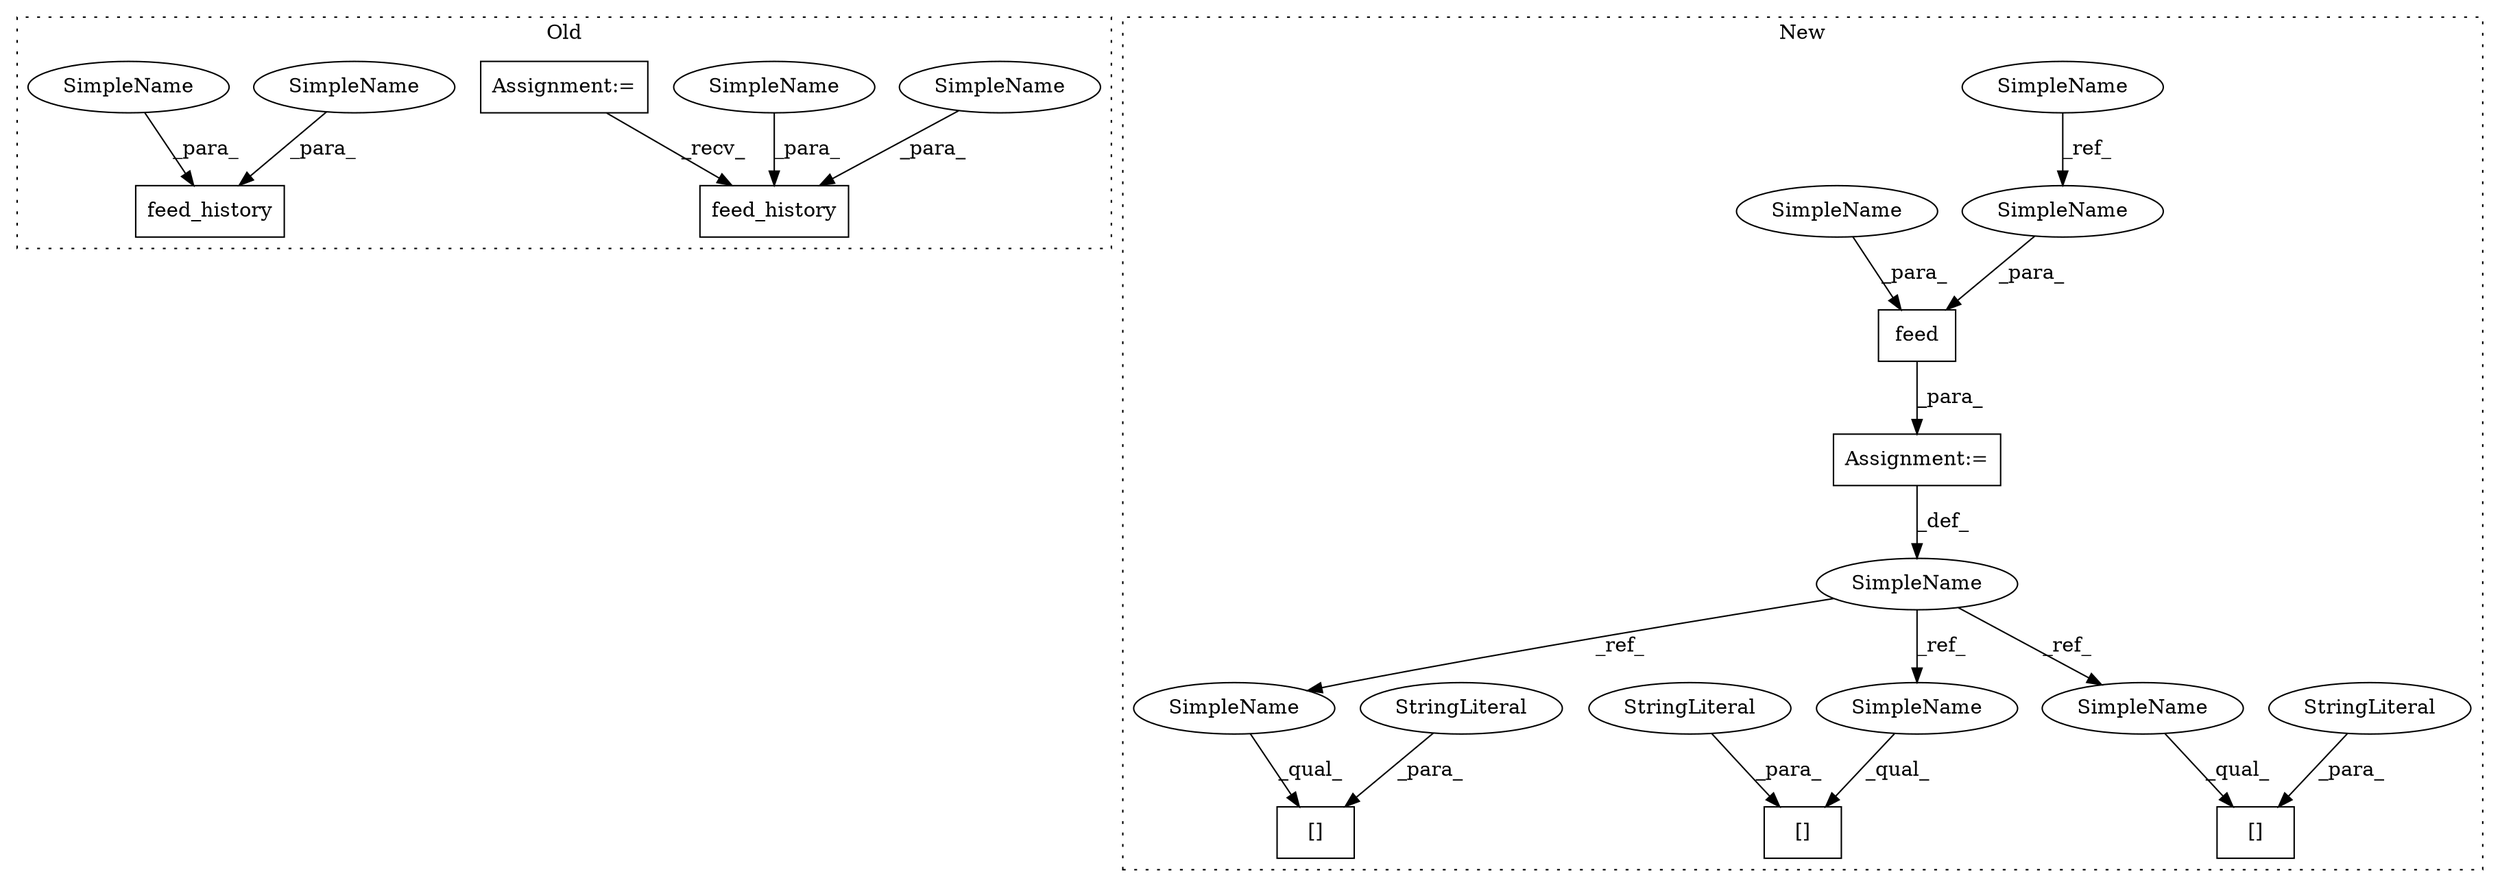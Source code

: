 digraph G {
subgraph cluster0 {
1 [label="feed_history" a="32" s="9080,9109" l="13,1" shape="box"];
7 [label="feed_history" a="32" s="8998,9027" l="13,1" shape="box"];
10 [label="Assignment:=" a="7" s="8726" l="17" shape="box"];
15 [label="SimpleName" a="42" s="9019" l="8" shape="ellipse"];
16 [label="SimpleName" a="42" s="9101" l="8" shape="ellipse"];
21 [label="SimpleName" a="42" s="9011" l="7" shape="ellipse"];
22 [label="SimpleName" a="42" s="9093" l="7" shape="ellipse"];
label = "Old";
style="dotted";
}
subgraph cluster1 {
2 [label="[]" a="2" s="8751,8785" l="14,1" shape="box"];
3 [label="feed" a="32" s="8626,8647" l="5,1" shape="box"];
4 [label="[]" a="2" s="8682,8716" l="14,1" shape="box"];
5 [label="SimpleName" a="42" s="8598" l="13" shape="ellipse"];
6 [label="[]" a="2" s="8819,8847" l="14,1" shape="box"];
8 [label="SimpleName" a="42" s="8297" l="7" shape="ellipse"];
9 [label="Assignment:=" a="7" s="8611" l="1" shape="box"];
11 [label="StringLiteral" a="45" s="8696" l="20" shape="ellipse"];
12 [label="StringLiteral" a="45" s="8765" l="20" shape="ellipse"];
13 [label="StringLiteral" a="45" s="8833" l="14" shape="ellipse"];
14 [label="SimpleName" a="42" s="8631" l="7" shape="ellipse"];
17 [label="SimpleName" a="42" s="8819" l="13" shape="ellipse"];
18 [label="SimpleName" a="42" s="8751" l="13" shape="ellipse"];
19 [label="SimpleName" a="42" s="8682" l="13" shape="ellipse"];
20 [label="SimpleName" a="42" s="8639" l="8" shape="ellipse"];
label = "New";
style="dotted";
}
3 -> 9 [label="_para_"];
5 -> 18 [label="_ref_"];
5 -> 19 [label="_ref_"];
5 -> 17 [label="_ref_"];
8 -> 14 [label="_ref_"];
9 -> 5 [label="_def_"];
10 -> 7 [label="_recv_"];
11 -> 4 [label="_para_"];
12 -> 2 [label="_para_"];
13 -> 6 [label="_para_"];
14 -> 3 [label="_para_"];
15 -> 7 [label="_para_"];
16 -> 1 [label="_para_"];
17 -> 6 [label="_qual_"];
18 -> 2 [label="_qual_"];
19 -> 4 [label="_qual_"];
20 -> 3 [label="_para_"];
21 -> 7 [label="_para_"];
22 -> 1 [label="_para_"];
}